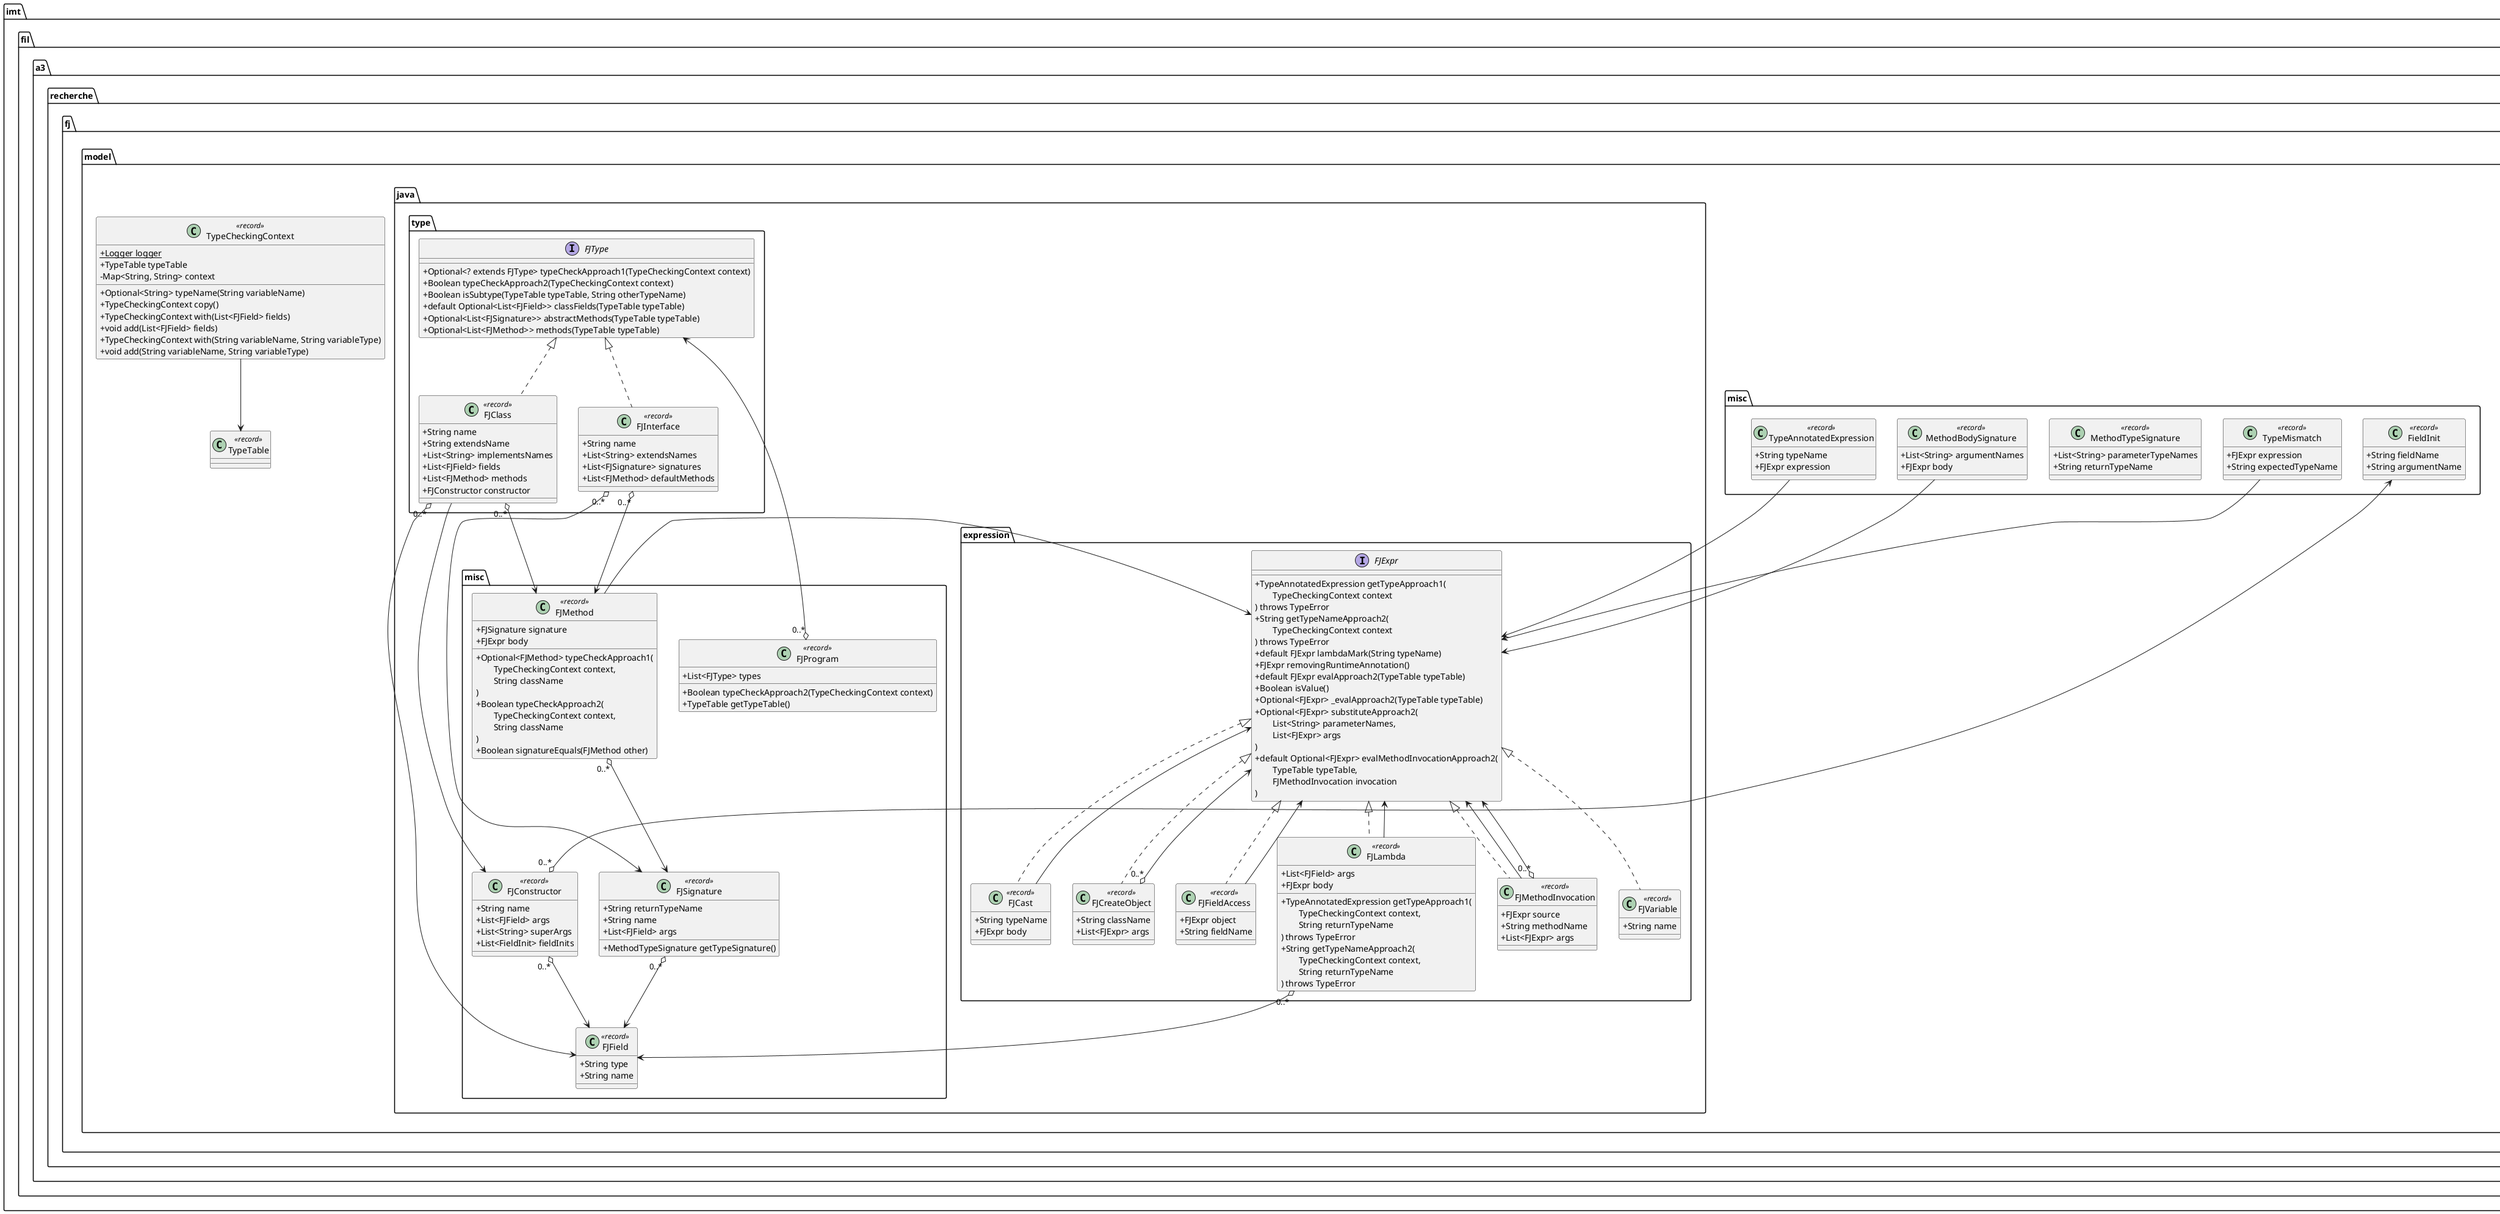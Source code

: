 @startuml FJ-lam
'Show access modifiers as characters
skinparam classAttributeIconSize 0

'page 2x2

'Number of pixels of the resulting image
'scale 2000 width

'Group inheritance arrow heads
'skinparam groupInheritance 2

'Make diagram top to bottom
'left to right direction

package imt.fil.a3.recherche.fj.model {
  class TypeCheckingContext <<record>> {
    + {static} Logger logger
    + TypeTable typeTable
    - Map<String, String> context
    + Optional<String> typeName(String variableName)
    + TypeCheckingContext copy()
    + TypeCheckingContext with(List<FJField> fields)
    + void add(List<FJField> fields)
    + TypeCheckingContext with(String variableName, String variableType)
    + void add(String variableName, String variableType)
  }

  class TypeTable <<record>> {
  }
}

package imt.fil.a3.recherche.fj.model.error {
  abstract class TypeError {
    + String getMessage()
  }

  class ArgsTypesMismatch {
    + List<String> expected
    + List<String> actual
  }
  ArgsTypesMismatch -down-|> TypeError

  class ArgTypeMismatch {
    + String expected
    + String actual
  }
  ArgTypeMismatch -down-|> TypeError

  class ClassNotFound {
    + String name
  }
  ClassNotFound -down-|> TypeError

  class FieldNotFound {
    + String name
  }
  FieldNotFound -right-|> TypeError

  class MethodNotFound {
    + String name
    + String returnTypeName
  }
  MethodNotFound -up-|> TypeError

  class VariableNotFound {
    + String name
  }
  VariableNotFound -up-|> TypeError

  class WrongCast {
    + String castType
    + FJExpr expression
  }
  WrongCast -up-|> TypeError

  class WrongLambdaType {
    + String targetTypeName
    + FJExpr lambda
  }
  WrongLambdaType -left-|> TypeError
}

package imt.fil.a3.recherche.fj.model.java.expression {
  interface FJExpr {
    + TypeAnnotatedExpression getTypeApproach1(\n\tTypeCheckingContext context\n) throws TypeError
    + String getTypeNameApproach2(\n\tTypeCheckingContext context\n) throws TypeError
    + default FJExpr lambdaMark(String typeName)
    + FJExpr removingRuntimeAnnotation()
    + default FJExpr evalApproach2(TypeTable typeTable)
    + Boolean isValue()
    + Optional<FJExpr> _evalApproach2(TypeTable typeTable)
    + Optional<FJExpr> substituteApproach2(\n\tList<String> parameterNames,\n\tList<FJExpr> args\n)
    + default Optional<FJExpr> evalMethodInvocationApproach2(\n\tTypeTable typeTable, \n\tFJMethodInvocation invocation\n)
  }

  class FJCast implements FJExpr {
    + String typeName
    + FJExpr body
  }
  class FJCast <<record>>

  class FJCreateObject implements FJExpr {
    + String className
    + List<FJExpr> args
  }
  class FJCreateObject <<record>>

  class FJFieldAccess implements FJExpr {
    + FJExpr object
    + String fieldName
  }
  class FJFieldAccess <<record>>

  class FJLambda implements FJExpr {
    + List<FJField> args
    + FJExpr body
    + TypeAnnotatedExpression getTypeApproach1(\n\tTypeCheckingContext context,\n\tString returnTypeName\n) throws TypeError
    + String getTypeNameApproach2(\n\tTypeCheckingContext context,\n\tString returnTypeName\n) throws TypeError
  }
  class FJLambda <<record>>

  class FJMethodInvocation implements FJExpr {
    + FJExpr source
    + String methodName
    + List<FJExpr> args
  }
  class FJMethodInvocation <<record>>

  class FJVariable implements FJExpr {
    + String name
  }
  class FJVariable <<record>>
}

package imt.fil.a3.recherche.fj.model.java.misc {
  class FJConstructor {
    + String name
    + List<FJField> args
    + List<String> superArgs
    + List<FieldInit> fieldInits
  }
  class FJConstructor <<record>>

  class FJField {
    + String type
    + String name
  }
  class FJField <<record>>

  class FJMethod {
    + FJSignature signature
    + FJExpr body
    + Optional<FJMethod> typeCheckApproach1(\n\tTypeCheckingContext context,\n\tString className\n)
    + Boolean typeCheckApproach2(\n\tTypeCheckingContext context,\n\tString className\n)
    + Boolean signatureEquals(FJMethod other)
  }
  class FJMethod <<record>>

  class FJProgram {
    + List<FJType> types
    + Boolean typeCheckApproach2(TypeCheckingContext context)
    + TypeTable getTypeTable()
  }
  class FJProgram <<record>>

  class FJSignature {
    + String returnTypeName
    + String name
    + List<FJField> args
    + MethodTypeSignature getTypeSignature()
  }
  class FJSignature <<record>>
}

package imt.fil.a3.recherche.fj.model.java.type {
  interface FJType {
    + Optional<? extends FJType> typeCheckApproach1(TypeCheckingContext context)
    + Boolean typeCheckApproach2(TypeCheckingContext context)
    + Boolean isSubtype(TypeTable typeTable, String otherTypeName)
    + default Optional<List<FJField>> classFields(TypeTable typeTable)
    + Optional<List<FJSignature>> abstractMethods(TypeTable typeTable)
    + Optional<List<FJMethod>> methods(TypeTable typeTable)
  }

  class FJClass implements FJType {
    + String name
    + String extendsName
    + List<String> implementsNames
    + List<FJField> fields
    + List<FJMethod> methods
    + FJConstructor constructor
  }
  class FJClass <<record>>

  class FJInterface implements FJType {
    + String name
    + List<String> extendsNames
    + List<FJSignature> signatures
    + List<FJMethod> defaultMethods
  }
  class FJInterface <<record>>
}

package imt.fil.a3.recherche.fj.model.misc {
  class FieldInit <<record>> {
    + String fieldName
    + String argumentName
  }
  class MethodBodySignature <<record>> {
    + List<String> argumentNames
    + FJExpr body
  }
  class MethodTypeSignature <<record>> {
    + List<String> parameterTypeNames
    + String returnTypeName
  }
  class TypeAnnotatedExpression <<record>> {
    + String typeName
    + FJExpr expression
  }
  class TypeMismatch <<record>> {
    + FJExpr expression
    + String expectedTypeName
  }
}

package imt.fil.a3.recherche.fj.util.haskell {
  class Haskell {
    + {static} <E> List<E> union(List<E> a, List<E> b)
    + {static} <E> List<E> union(List<E> a, List<E> b, BiPredicate<E, E> predicate)
    + {static} <E> List<E> difference(List<E> a, List<E> b)
  }
}

'Relationships
FJCast --> FJExpr
FJCreateObject "0..*" o--> FJExpr
FJFieldAccess --> FJExpr
FJLambda --> FJExpr
FJLambda "0..*" o--> FJField
FJMethodInvocation --> FJExpr
FJMethodInvocation "0..*" o--> FJExpr

MethodBodySignature --> FJExpr
TypeAnnotatedExpression --> FJExpr
TypeMismatch --> FJExpr

TypeCheckingContext --> TypeTable

FJClass "0..*" o--> FJField
FJClass "0..*" o--> FJMethod
FJClass --> FJConstructor
FJInterface "0..*" o--> FJSignature
FJInterface "0..*" o--> FJMethod

FJProgram "0..*" o--> FJType
FJConstructor "0..*" o--> FJField
FJConstructor "0..*" o--> FieldInit
FJSignature "0..*" o--> FJField
FJMethod "0..*" o--> FJSignature
FJMethod --> FJExpr

'Placement
imt.fil.a3.recherche.fj.model.error -up[hidden]-> imt.fil.a3.recherche.fj.model
imt.fil.a3.recherche.fj.model.misc -up[hidden]-> imt.fil.a3.recherche.fj.model
imt.fil.a3.recherche.fj.util.haskell -up[hidden]-> imt.fil.a3.recherche.fj.model
@enduml